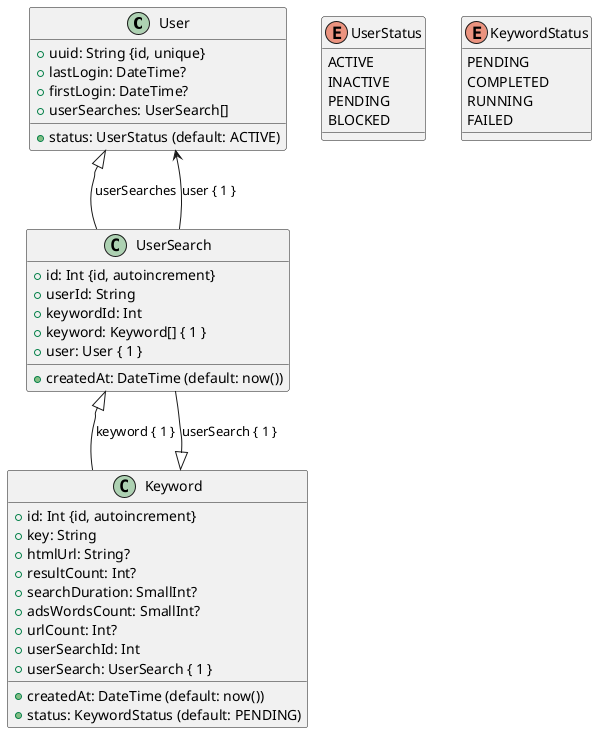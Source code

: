 @startuml

class User {
    + uuid: String {id, unique}
    + status: UserStatus (default: ACTIVE)
    + lastLogin: DateTime?
    + firstLogin: DateTime?
    + userSearches: UserSearch[]
}

class UserSearch {
    + id: Int {id, autoincrement}
    + userId: String
    + keywordId: Int
    + createdAt: DateTime (default: now())
    + keyword: Keyword[] { 1 }
    + user: User { 1 }
}

class Keyword {
    + id: Int {id, autoincrement}
    + key: String
    + htmlUrl: String?
    + resultCount: Int?
    + searchDuration: SmallInt?
    + adsWordsCount: SmallInt?
    + urlCount: Int?
    + createdAt: DateTime (default: now())
    + status: KeywordStatus (default: PENDING)
    + userSearchId: Int
    + userSearch: UserSearch { 1 }
}

User <|-- UserSearch : userSearches
UserSearch <|-- Keyword : keyword { 1 }
UserSearch --> User : user { 1 }
Keyword <|-- UserSearch : userSearch { 1 }

enum UserStatus {
    ACTIVE
    INACTIVE
    PENDING
    BLOCKED
}

enum KeywordStatus {
    PENDING
    COMPLETED
    RUNNING
    FAILED
}

@enduml
